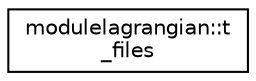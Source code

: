 digraph "Graphical Class Hierarchy"
{
 // LATEX_PDF_SIZE
  edge [fontname="Helvetica",fontsize="10",labelfontname="Helvetica",labelfontsize="10"];
  node [fontname="Helvetica",fontsize="10",shape=record];
  rankdir="LR";
  Node0 [label="modulelagrangian::t\l_files",height=0.2,width=0.4,color="black", fillcolor="white", style="filled",URL="$structmodulelagrangian_1_1t__files.html",tooltip=" "];
}
